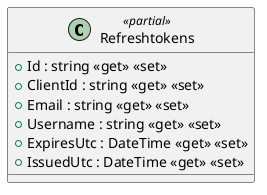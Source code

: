 @startuml
class Refreshtokens <<partial>> {
    + Id : string <<get>> <<set>>
    + ClientId : string <<get>> <<set>>
    + Email : string <<get>> <<set>>
    + Username : string <<get>> <<set>>
    + ExpiresUtc : DateTime <<get>> <<set>>
    + IssuedUtc : DateTime <<get>> <<set>>
}
@enduml
